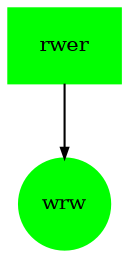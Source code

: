 digraph {
	graph [bb="0,0,54,110.46",
		rankdir=TB,
		size="8,5"
	];
	node [fontsize=10,
		height=0.5,
		label="\N"
	];
	edge [arrowsize=0.5];
	wrw	[color=green,
		height=0.53417,
		label=wrw,
		pos="27,19.23",
		shape=circle,
		style=filled,
		width=0.53417];
	rwer	[color=green,
		label=rwer,
		pos="27,92.46",
		shape=box,
		style=filled,
		width=0.75];
	rwer -> wrw	[pos="e,27,38.811 27,74.217 27,65.52 27,54.809 27,45.226"];
}
